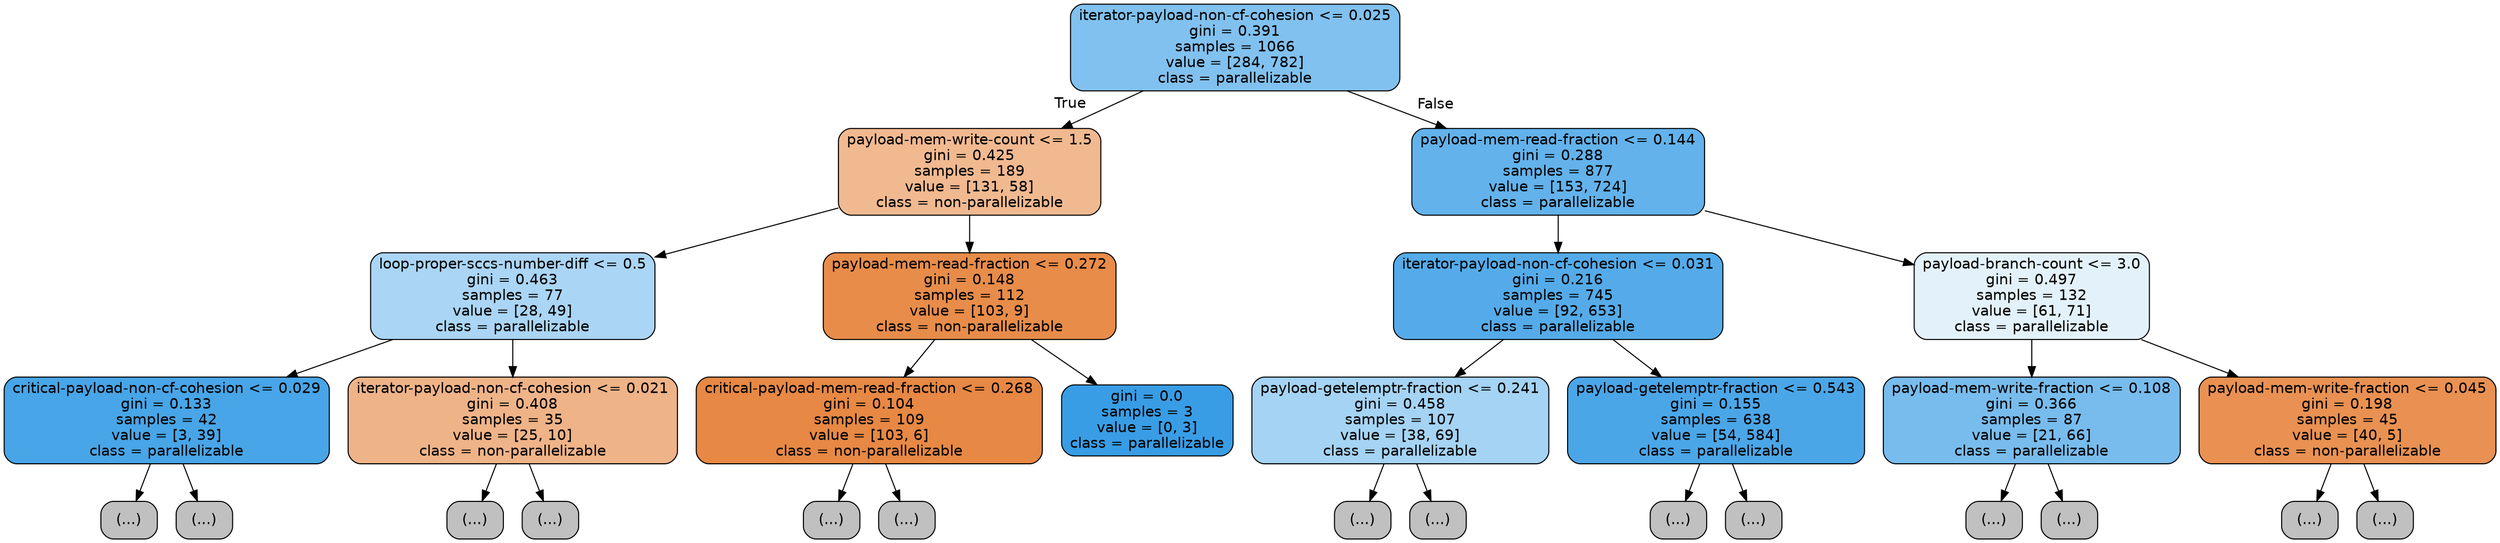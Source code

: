 digraph Tree {
node [shape=box, style="filled, rounded", color="black", fontname=helvetica] ;
edge [fontname=helvetica] ;
0 [label="iterator-payload-non-cf-cohesion <= 0.025\ngini = 0.391\nsamples = 1066\nvalue = [284, 782]\nclass = parallelizable", fillcolor="#399de5a2"] ;
1 [label="payload-mem-write-count <= 1.5\ngini = 0.425\nsamples = 189\nvalue = [131, 58]\nclass = non-parallelizable", fillcolor="#e581398e"] ;
0 -> 1 [labeldistance=2.5, labelangle=45, headlabel="True"] ;
2 [label="loop-proper-sccs-number-diff <= 0.5\ngini = 0.463\nsamples = 77\nvalue = [28, 49]\nclass = parallelizable", fillcolor="#399de56d"] ;
1 -> 2 ;
3 [label="critical-payload-non-cf-cohesion <= 0.029\ngini = 0.133\nsamples = 42\nvalue = [3, 39]\nclass = parallelizable", fillcolor="#399de5eb"] ;
2 -> 3 ;
4 [label="(...)", fillcolor="#C0C0C0"] ;
3 -> 4 ;
5 [label="(...)", fillcolor="#C0C0C0"] ;
3 -> 5 ;
10 [label="iterator-payload-non-cf-cohesion <= 0.021\ngini = 0.408\nsamples = 35\nvalue = [25, 10]\nclass = non-parallelizable", fillcolor="#e5813999"] ;
2 -> 10 ;
11 [label="(...)", fillcolor="#C0C0C0"] ;
10 -> 11 ;
22 [label="(...)", fillcolor="#C0C0C0"] ;
10 -> 22 ;
23 [label="payload-mem-read-fraction <= 0.272\ngini = 0.148\nsamples = 112\nvalue = [103, 9]\nclass = non-parallelizable", fillcolor="#e58139e9"] ;
1 -> 23 ;
24 [label="critical-payload-mem-read-fraction <= 0.268\ngini = 0.104\nsamples = 109\nvalue = [103, 6]\nclass = non-parallelizable", fillcolor="#e58139f0"] ;
23 -> 24 ;
25 [label="(...)", fillcolor="#C0C0C0"] ;
24 -> 25 ;
38 [label="(...)", fillcolor="#C0C0C0"] ;
24 -> 38 ;
39 [label="gini = 0.0\nsamples = 3\nvalue = [0, 3]\nclass = parallelizable", fillcolor="#399de5ff"] ;
23 -> 39 ;
40 [label="payload-mem-read-fraction <= 0.144\ngini = 0.288\nsamples = 877\nvalue = [153, 724]\nclass = parallelizable", fillcolor="#399de5c9"] ;
0 -> 40 [labeldistance=2.5, labelangle=-45, headlabel="False"] ;
41 [label="iterator-payload-non-cf-cohesion <= 0.031\ngini = 0.216\nsamples = 745\nvalue = [92, 653]\nclass = parallelizable", fillcolor="#399de5db"] ;
40 -> 41 ;
42 [label="payload-getelemptr-fraction <= 0.241\ngini = 0.458\nsamples = 107\nvalue = [38, 69]\nclass = parallelizable", fillcolor="#399de573"] ;
41 -> 42 ;
43 [label="(...)", fillcolor="#C0C0C0"] ;
42 -> 43 ;
50 [label="(...)", fillcolor="#C0C0C0"] ;
42 -> 50 ;
65 [label="payload-getelemptr-fraction <= 0.543\ngini = 0.155\nsamples = 638\nvalue = [54, 584]\nclass = parallelizable", fillcolor="#399de5e7"] ;
41 -> 65 ;
66 [label="(...)", fillcolor="#C0C0C0"] ;
65 -> 66 ;
151 [label="(...)", fillcolor="#C0C0C0"] ;
65 -> 151 ;
152 [label="payload-branch-count <= 3.0\ngini = 0.497\nsamples = 132\nvalue = [61, 71]\nclass = parallelizable", fillcolor="#399de524"] ;
40 -> 152 ;
153 [label="payload-mem-write-fraction <= 0.108\ngini = 0.366\nsamples = 87\nvalue = [21, 66]\nclass = parallelizable", fillcolor="#399de5ae"] ;
152 -> 153 ;
154 [label="(...)", fillcolor="#C0C0C0"] ;
153 -> 154 ;
181 [label="(...)", fillcolor="#C0C0C0"] ;
153 -> 181 ;
182 [label="payload-mem-write-fraction <= 0.045\ngini = 0.198\nsamples = 45\nvalue = [40, 5]\nclass = non-parallelizable", fillcolor="#e58139df"] ;
152 -> 182 ;
183 [label="(...)", fillcolor="#C0C0C0"] ;
182 -> 183 ;
186 [label="(...)", fillcolor="#C0C0C0"] ;
182 -> 186 ;
}